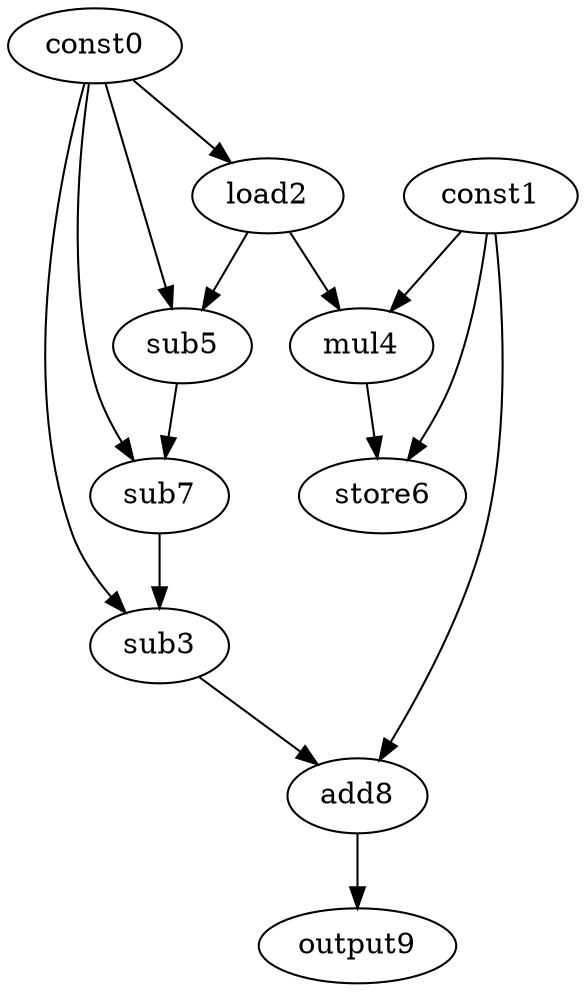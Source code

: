 digraph G { 
const0[opcode=const]; 
const1[opcode=const]; 
load2[opcode=load]; 
sub3[opcode=sub]; 
mul4[opcode=mul]; 
sub5[opcode=sub]; 
store6[opcode=store]; 
sub7[opcode=sub]; 
add8[opcode=add]; 
output9[opcode=output]; 
const0->load2[operand=0];
const1->mul4[operand=0];
load2->mul4[operand=1];
const0->sub5[operand=0];
load2->sub5[operand=1];
const1->store6[operand=0];
mul4->store6[operand=1];
const0->sub7[operand=0];
sub5->sub7[operand=1];
sub7->sub3[operand=0];
const0->sub3[operand=1];
const1->add8[operand=0];
sub3->add8[operand=1];
add8->output9[operand=0];
}
